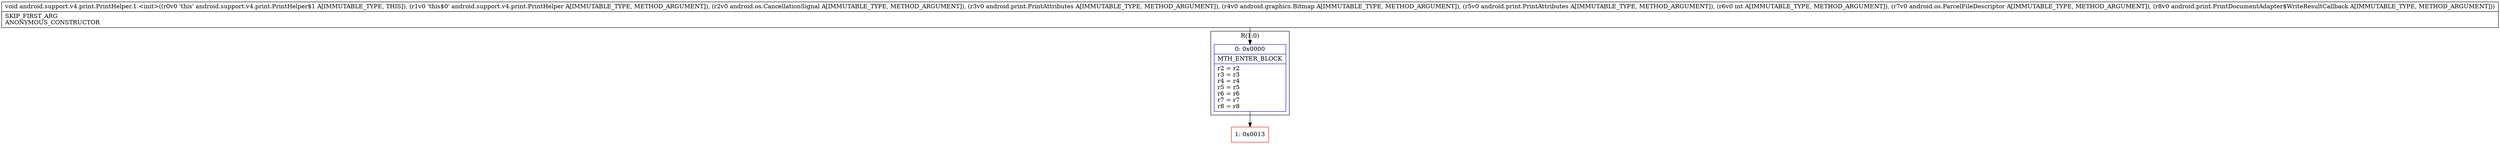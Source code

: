 digraph "CFG forandroid.support.v4.print.PrintHelper.1.\<init\>(Landroid\/support\/v4\/print\/PrintHelper;Landroid\/os\/CancellationSignal;Landroid\/print\/PrintAttributes;Landroid\/graphics\/Bitmap;Landroid\/print\/PrintAttributes;ILandroid\/os\/ParcelFileDescriptor;Landroid\/print\/PrintDocumentAdapter$WriteResultCallback;)V" {
subgraph cluster_Region_506207834 {
label = "R(1:0)";
node [shape=record,color=blue];
Node_0 [shape=record,label="{0\:\ 0x0000|MTH_ENTER_BLOCK\l|r2 = r2\lr3 = r3\lr4 = r4\lr5 = r5\lr6 = r6\lr7 = r7\lr8 = r8\l}"];
}
Node_1 [shape=record,color=red,label="{1\:\ 0x0013}"];
MethodNode[shape=record,label="{void android.support.v4.print.PrintHelper.1.\<init\>((r0v0 'this' android.support.v4.print.PrintHelper$1 A[IMMUTABLE_TYPE, THIS]), (r1v0 'this$0' android.support.v4.print.PrintHelper A[IMMUTABLE_TYPE, METHOD_ARGUMENT]), (r2v0 android.os.CancellationSignal A[IMMUTABLE_TYPE, METHOD_ARGUMENT]), (r3v0 android.print.PrintAttributes A[IMMUTABLE_TYPE, METHOD_ARGUMENT]), (r4v0 android.graphics.Bitmap A[IMMUTABLE_TYPE, METHOD_ARGUMENT]), (r5v0 android.print.PrintAttributes A[IMMUTABLE_TYPE, METHOD_ARGUMENT]), (r6v0 int A[IMMUTABLE_TYPE, METHOD_ARGUMENT]), (r7v0 android.os.ParcelFileDescriptor A[IMMUTABLE_TYPE, METHOD_ARGUMENT]), (r8v0 android.print.PrintDocumentAdapter$WriteResultCallback A[IMMUTABLE_TYPE, METHOD_ARGUMENT]))  | SKIP_FIRST_ARG\lANONYMOUS_CONSTRUCTOR\l}"];
MethodNode -> Node_0;
Node_0 -> Node_1;
}

